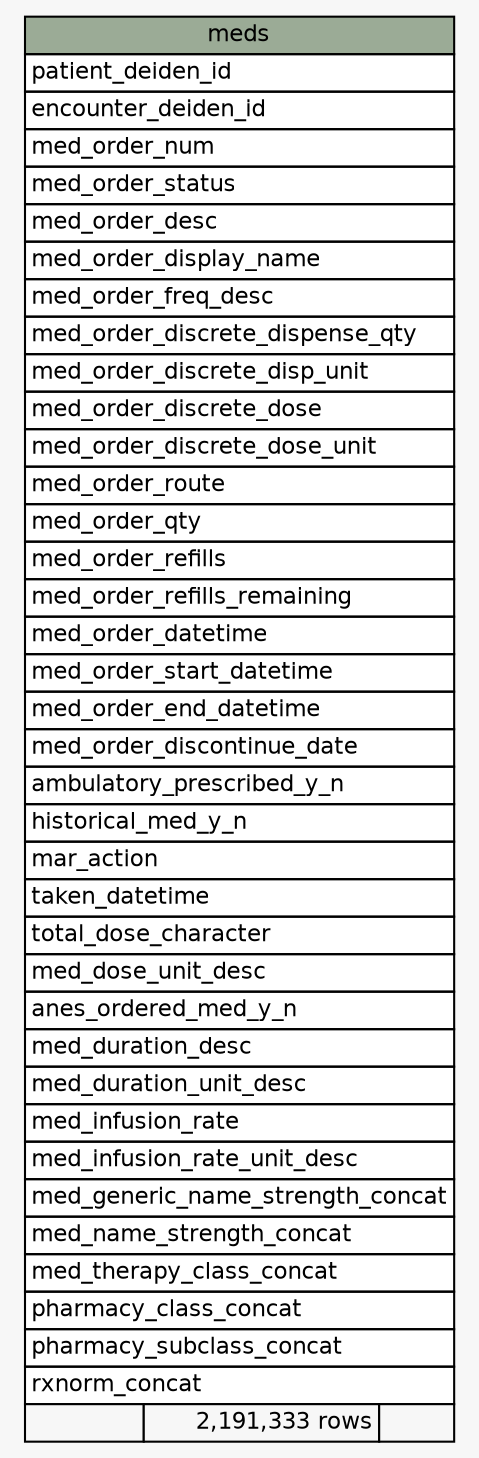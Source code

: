 // dot 2.38.0 on Linux 4.15.0-34-generic
// SchemaSpy rev 590
digraph "meds" {
  graph [
    rankdir="RL"
    bgcolor="#f7f7f7"
    nodesep="0.18"
    ranksep="0.46"
    fontname="Helvetica"
    fontsize="11"
  ];
  node [
    fontname="Helvetica"
    fontsize="11"
    shape="plaintext"
  ];
  edge [
    arrowsize="0.8"
  ];
  "meds" [
    label=<
    <TABLE BORDER="0" CELLBORDER="1" CELLSPACING="0" BGCOLOR="#ffffff">
      <TR><TD COLSPAN="3" BGCOLOR="#9bab96" ALIGN="CENTER">meds</TD></TR>
      <TR><TD PORT="patient_deiden_id" COLSPAN="3" ALIGN="LEFT">patient_deiden_id</TD></TR>
      <TR><TD PORT="encounter_deiden_id" COLSPAN="3" ALIGN="LEFT">encounter_deiden_id</TD></TR>
      <TR><TD PORT="med_order_num" COLSPAN="3" ALIGN="LEFT">med_order_num</TD></TR>
      <TR><TD PORT="med_order_status" COLSPAN="3" ALIGN="LEFT">med_order_status</TD></TR>
      <TR><TD PORT="med_order_desc" COLSPAN="3" ALIGN="LEFT">med_order_desc</TD></TR>
      <TR><TD PORT="med_order_display_name" COLSPAN="3" ALIGN="LEFT">med_order_display_name</TD></TR>
      <TR><TD PORT="med_order_freq_desc" COLSPAN="3" ALIGN="LEFT">med_order_freq_desc</TD></TR>
      <TR><TD PORT="med_order_discrete_dispense_qty" COLSPAN="3" ALIGN="LEFT">med_order_discrete_dispense_qty</TD></TR>
      <TR><TD PORT="med_order_discrete_disp_unit" COLSPAN="3" ALIGN="LEFT">med_order_discrete_disp_unit</TD></TR>
      <TR><TD PORT="med_order_discrete_dose" COLSPAN="3" ALIGN="LEFT">med_order_discrete_dose</TD></TR>
      <TR><TD PORT="med_order_discrete_dose_unit" COLSPAN="3" ALIGN="LEFT">med_order_discrete_dose_unit</TD></TR>
      <TR><TD PORT="med_order_route" COLSPAN="3" ALIGN="LEFT">med_order_route</TD></TR>
      <TR><TD PORT="med_order_qty" COLSPAN="3" ALIGN="LEFT">med_order_qty</TD></TR>
      <TR><TD PORT="med_order_refills" COLSPAN="3" ALIGN="LEFT">med_order_refills</TD></TR>
      <TR><TD PORT="med_order_refills_remaining" COLSPAN="3" ALIGN="LEFT">med_order_refills_remaining</TD></TR>
      <TR><TD PORT="med_order_datetime" COLSPAN="3" ALIGN="LEFT">med_order_datetime</TD></TR>
      <TR><TD PORT="med_order_start_datetime" COLSPAN="3" ALIGN="LEFT">med_order_start_datetime</TD></TR>
      <TR><TD PORT="med_order_end_datetime" COLSPAN="3" ALIGN="LEFT">med_order_end_datetime</TD></TR>
      <TR><TD PORT="med_order_discontinue_date" COLSPAN="3" ALIGN="LEFT">med_order_discontinue_date</TD></TR>
      <TR><TD PORT="ambulatory_prescribed_y_n" COLSPAN="3" ALIGN="LEFT">ambulatory_prescribed_y_n</TD></TR>
      <TR><TD PORT="historical_med_y_n" COLSPAN="3" ALIGN="LEFT">historical_med_y_n</TD></TR>
      <TR><TD PORT="mar_action" COLSPAN="3" ALIGN="LEFT">mar_action</TD></TR>
      <TR><TD PORT="taken_datetime" COLSPAN="3" ALIGN="LEFT">taken_datetime</TD></TR>
      <TR><TD PORT="total_dose_character" COLSPAN="3" ALIGN="LEFT">total_dose_character</TD></TR>
      <TR><TD PORT="med_dose_unit_desc" COLSPAN="3" ALIGN="LEFT">med_dose_unit_desc</TD></TR>
      <TR><TD PORT="anes_ordered_med_y_n" COLSPAN="3" ALIGN="LEFT">anes_ordered_med_y_n</TD></TR>
      <TR><TD PORT="med_duration_desc" COLSPAN="3" ALIGN="LEFT">med_duration_desc</TD></TR>
      <TR><TD PORT="med_duration_unit_desc" COLSPAN="3" ALIGN="LEFT">med_duration_unit_desc</TD></TR>
      <TR><TD PORT="med_infusion_rate" COLSPAN="3" ALIGN="LEFT">med_infusion_rate</TD></TR>
      <TR><TD PORT="med_infusion_rate_unit_desc" COLSPAN="3" ALIGN="LEFT">med_infusion_rate_unit_desc</TD></TR>
      <TR><TD PORT="med_generic_name_strength_concat" COLSPAN="3" ALIGN="LEFT">med_generic_name_strength_concat</TD></TR>
      <TR><TD PORT="med_name_strength_concat" COLSPAN="3" ALIGN="LEFT">med_name_strength_concat</TD></TR>
      <TR><TD PORT="med_therapy_class_concat" COLSPAN="3" ALIGN="LEFT">med_therapy_class_concat</TD></TR>
      <TR><TD PORT="pharmacy_class_concat" COLSPAN="3" ALIGN="LEFT">pharmacy_class_concat</TD></TR>
      <TR><TD PORT="pharmacy_subclass_concat" COLSPAN="3" ALIGN="LEFT">pharmacy_subclass_concat</TD></TR>
      <TR><TD PORT="rxnorm_concat" COLSPAN="3" ALIGN="LEFT">rxnorm_concat</TD></TR>
      <TR><TD ALIGN="LEFT" BGCOLOR="#f7f7f7">  </TD><TD ALIGN="RIGHT" BGCOLOR="#f7f7f7">2,191,333 rows</TD><TD ALIGN="RIGHT" BGCOLOR="#f7f7f7">  </TD></TR>
    </TABLE>>
    URL="tables/meds.html"
    tooltip="meds"
  ];
}
